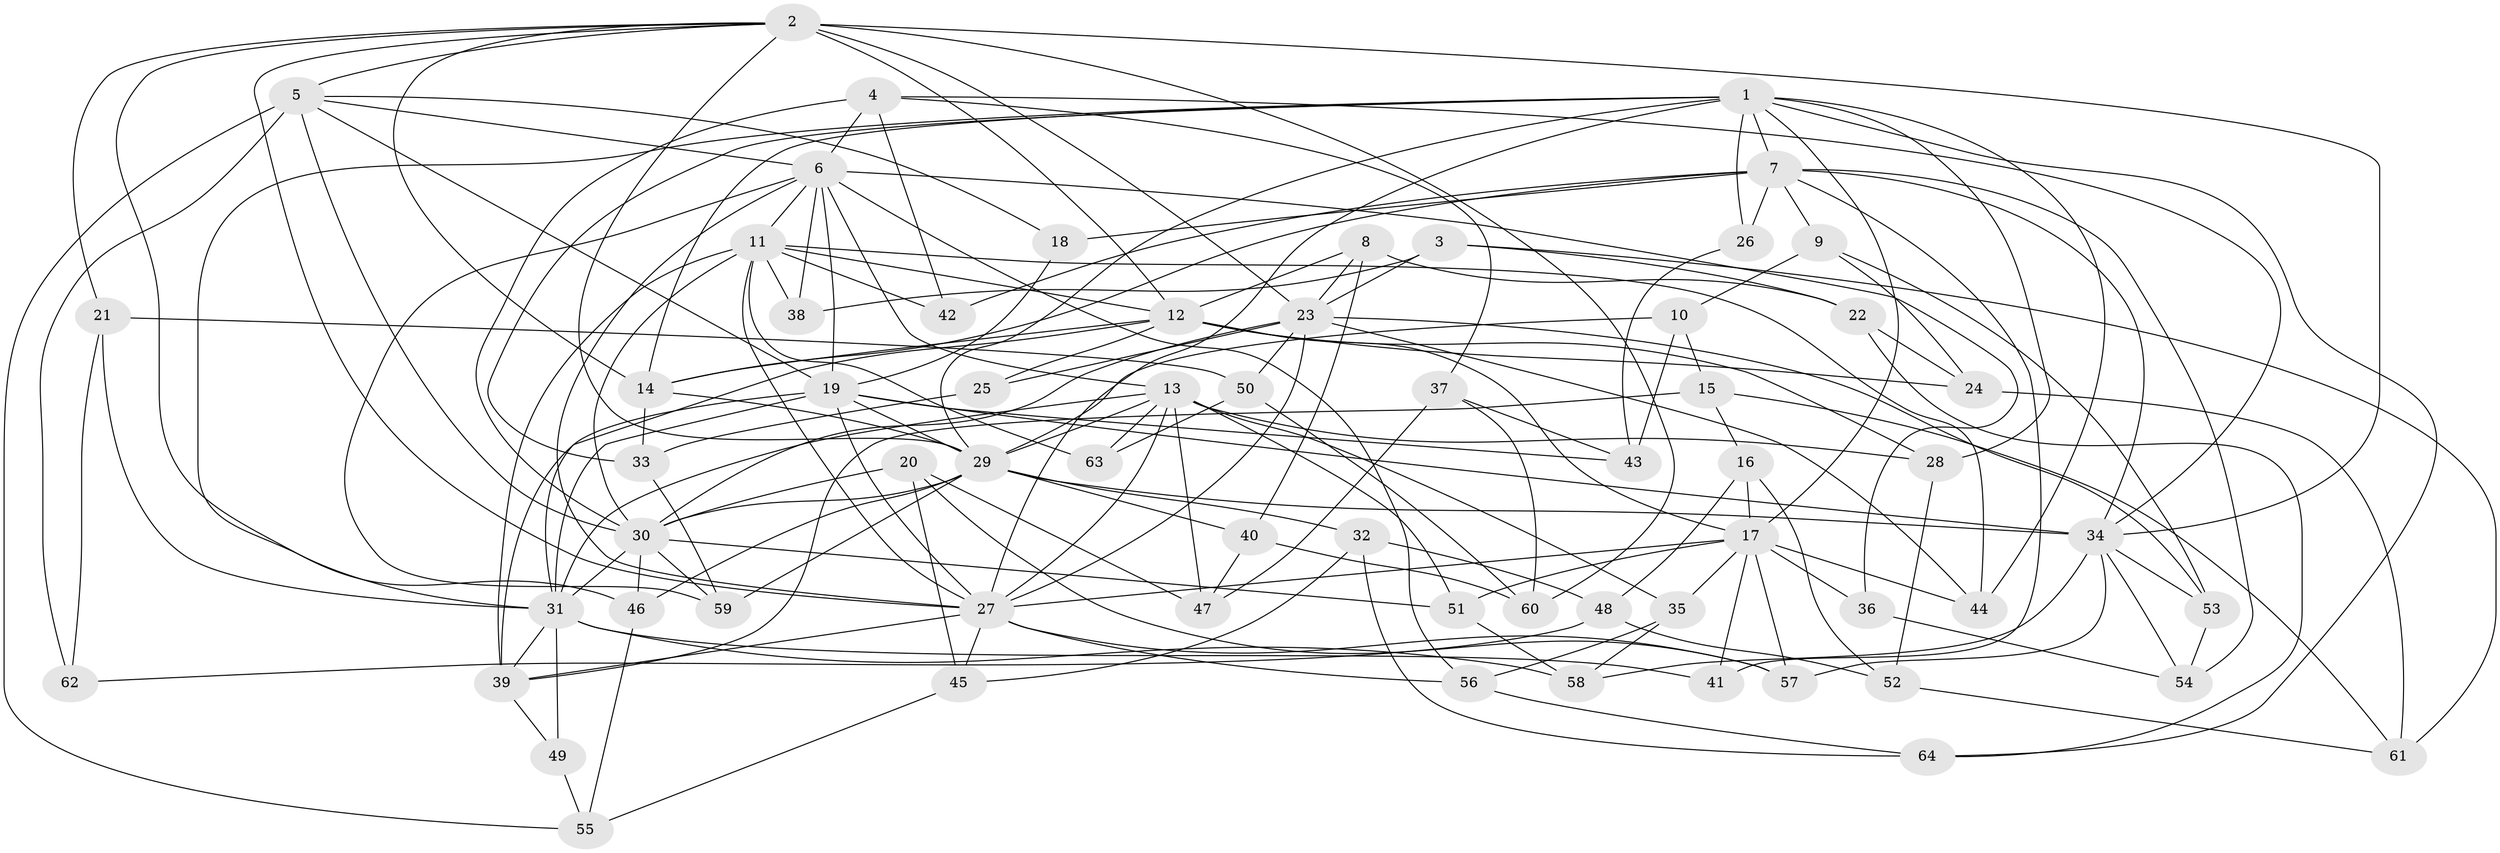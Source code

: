 // original degree distribution, {4: 1.0}
// Generated by graph-tools (version 1.1) at 2025/37/03/09/25 02:37:50]
// undirected, 64 vertices, 171 edges
graph export_dot {
graph [start="1"]
  node [color=gray90,style=filled];
  1;
  2;
  3;
  4;
  5;
  6;
  7;
  8;
  9;
  10;
  11;
  12;
  13;
  14;
  15;
  16;
  17;
  18;
  19;
  20;
  21;
  22;
  23;
  24;
  25;
  26;
  27;
  28;
  29;
  30;
  31;
  32;
  33;
  34;
  35;
  36;
  37;
  38;
  39;
  40;
  41;
  42;
  43;
  44;
  45;
  46;
  47;
  48;
  49;
  50;
  51;
  52;
  53;
  54;
  55;
  56;
  57;
  58;
  59;
  60;
  61;
  62;
  63;
  64;
  1 -- 7 [weight=1.0];
  1 -- 14 [weight=1.0];
  1 -- 17 [weight=2.0];
  1 -- 26 [weight=1.0];
  1 -- 27 [weight=1.0];
  1 -- 28 [weight=1.0];
  1 -- 29 [weight=1.0];
  1 -- 31 [weight=1.0];
  1 -- 33 [weight=1.0];
  1 -- 44 [weight=1.0];
  1 -- 64 [weight=1.0];
  2 -- 5 [weight=1.0];
  2 -- 12 [weight=2.0];
  2 -- 14 [weight=1.0];
  2 -- 21 [weight=1.0];
  2 -- 23 [weight=1.0];
  2 -- 27 [weight=1.0];
  2 -- 29 [weight=1.0];
  2 -- 34 [weight=2.0];
  2 -- 46 [weight=1.0];
  2 -- 60 [weight=1.0];
  3 -- 22 [weight=1.0];
  3 -- 23 [weight=1.0];
  3 -- 38 [weight=1.0];
  3 -- 61 [weight=1.0];
  4 -- 6 [weight=1.0];
  4 -- 30 [weight=2.0];
  4 -- 34 [weight=1.0];
  4 -- 37 [weight=1.0];
  4 -- 42 [weight=1.0];
  5 -- 6 [weight=2.0];
  5 -- 18 [weight=2.0];
  5 -- 19 [weight=1.0];
  5 -- 30 [weight=1.0];
  5 -- 55 [weight=1.0];
  5 -- 62 [weight=2.0];
  6 -- 11 [weight=1.0];
  6 -- 13 [weight=1.0];
  6 -- 19 [weight=2.0];
  6 -- 27 [weight=1.0];
  6 -- 36 [weight=1.0];
  6 -- 38 [weight=1.0];
  6 -- 56 [weight=1.0];
  6 -- 59 [weight=1.0];
  7 -- 9 [weight=1.0];
  7 -- 14 [weight=1.0];
  7 -- 18 [weight=1.0];
  7 -- 26 [weight=2.0];
  7 -- 34 [weight=1.0];
  7 -- 41 [weight=2.0];
  7 -- 42 [weight=2.0];
  7 -- 54 [weight=1.0];
  8 -- 12 [weight=1.0];
  8 -- 22 [weight=1.0];
  8 -- 23 [weight=1.0];
  8 -- 40 [weight=1.0];
  9 -- 10 [weight=1.0];
  9 -- 24 [weight=1.0];
  9 -- 53 [weight=1.0];
  10 -- 15 [weight=1.0];
  10 -- 29 [weight=1.0];
  10 -- 43 [weight=1.0];
  11 -- 12 [weight=1.0];
  11 -- 27 [weight=1.0];
  11 -- 30 [weight=1.0];
  11 -- 38 [weight=2.0];
  11 -- 39 [weight=1.0];
  11 -- 42 [weight=1.0];
  11 -- 44 [weight=1.0];
  11 -- 63 [weight=1.0];
  12 -- 14 [weight=1.0];
  12 -- 17 [weight=1.0];
  12 -- 24 [weight=1.0];
  12 -- 25 [weight=2.0];
  12 -- 28 [weight=1.0];
  12 -- 31 [weight=2.0];
  13 -- 27 [weight=1.0];
  13 -- 28 [weight=1.0];
  13 -- 29 [weight=1.0];
  13 -- 31 [weight=1.0];
  13 -- 35 [weight=1.0];
  13 -- 47 [weight=1.0];
  13 -- 51 [weight=1.0];
  13 -- 63 [weight=2.0];
  14 -- 29 [weight=1.0];
  14 -- 33 [weight=1.0];
  15 -- 16 [weight=1.0];
  15 -- 39 [weight=1.0];
  15 -- 61 [weight=1.0];
  16 -- 17 [weight=1.0];
  16 -- 48 [weight=1.0];
  16 -- 52 [weight=1.0];
  17 -- 27 [weight=1.0];
  17 -- 35 [weight=1.0];
  17 -- 36 [weight=2.0];
  17 -- 41 [weight=1.0];
  17 -- 44 [weight=1.0];
  17 -- 51 [weight=1.0];
  17 -- 57 [weight=1.0];
  18 -- 19 [weight=1.0];
  19 -- 27 [weight=1.0];
  19 -- 29 [weight=1.0];
  19 -- 31 [weight=1.0];
  19 -- 34 [weight=3.0];
  19 -- 39 [weight=1.0];
  19 -- 43 [weight=1.0];
  20 -- 30 [weight=1.0];
  20 -- 45 [weight=1.0];
  20 -- 47 [weight=1.0];
  20 -- 57 [weight=1.0];
  21 -- 31 [weight=1.0];
  21 -- 50 [weight=1.0];
  21 -- 62 [weight=1.0];
  22 -- 24 [weight=1.0];
  22 -- 64 [weight=1.0];
  23 -- 25 [weight=1.0];
  23 -- 27 [weight=1.0];
  23 -- 30 [weight=2.0];
  23 -- 44 [weight=1.0];
  23 -- 50 [weight=1.0];
  23 -- 53 [weight=1.0];
  24 -- 61 [weight=1.0];
  25 -- 33 [weight=1.0];
  26 -- 43 [weight=1.0];
  27 -- 39 [weight=1.0];
  27 -- 45 [weight=1.0];
  27 -- 56 [weight=1.0];
  27 -- 57 [weight=1.0];
  28 -- 52 [weight=1.0];
  29 -- 30 [weight=1.0];
  29 -- 32 [weight=1.0];
  29 -- 34 [weight=1.0];
  29 -- 40 [weight=1.0];
  29 -- 46 [weight=1.0];
  29 -- 59 [weight=1.0];
  30 -- 31 [weight=1.0];
  30 -- 46 [weight=1.0];
  30 -- 51 [weight=1.0];
  30 -- 59 [weight=1.0];
  31 -- 39 [weight=1.0];
  31 -- 41 [weight=1.0];
  31 -- 49 [weight=2.0];
  31 -- 58 [weight=1.0];
  32 -- 45 [weight=1.0];
  32 -- 48 [weight=1.0];
  32 -- 64 [weight=1.0];
  33 -- 59 [weight=1.0];
  34 -- 53 [weight=1.0];
  34 -- 54 [weight=1.0];
  34 -- 57 [weight=1.0];
  34 -- 58 [weight=1.0];
  35 -- 56 [weight=1.0];
  35 -- 58 [weight=1.0];
  36 -- 54 [weight=1.0];
  37 -- 43 [weight=1.0];
  37 -- 47 [weight=1.0];
  37 -- 60 [weight=1.0];
  39 -- 49 [weight=1.0];
  40 -- 47 [weight=1.0];
  40 -- 60 [weight=1.0];
  45 -- 55 [weight=1.0];
  46 -- 55 [weight=1.0];
  48 -- 52 [weight=1.0];
  48 -- 62 [weight=1.0];
  49 -- 55 [weight=1.0];
  50 -- 60 [weight=1.0];
  50 -- 63 [weight=1.0];
  51 -- 58 [weight=1.0];
  52 -- 61 [weight=1.0];
  53 -- 54 [weight=1.0];
  56 -- 64 [weight=1.0];
}
